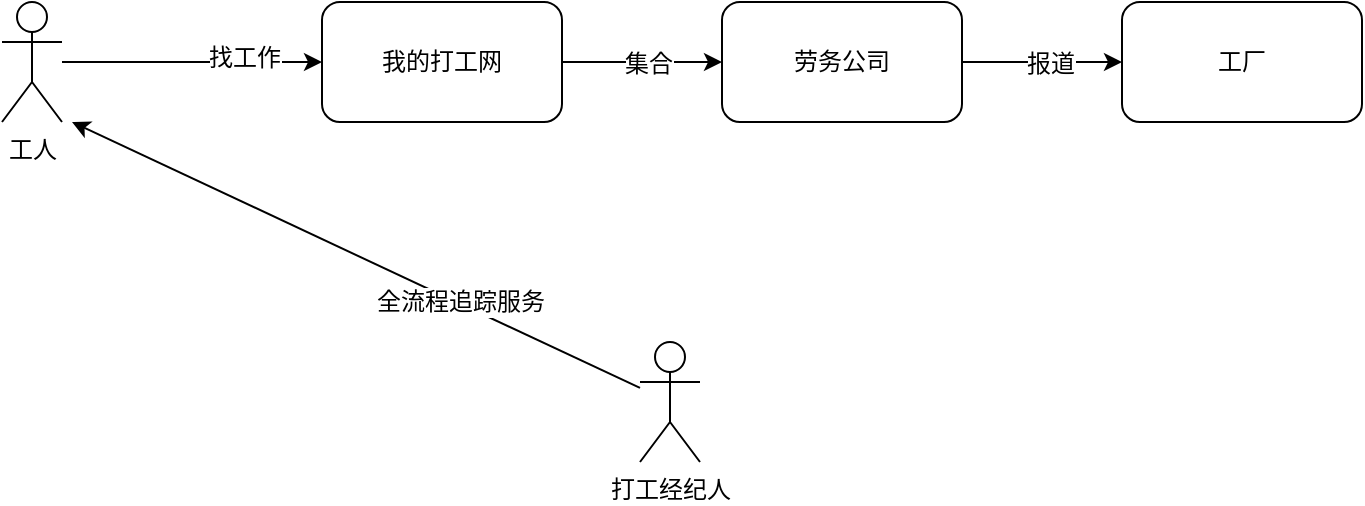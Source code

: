 <mxfile version="12.8.2" type="github">
  <diagram id="KpMY41GrqvHkRm1AB-zd" name="第 1 页">
    <mxGraphModel dx="946" dy="662" grid="1" gridSize="10" guides="1" tooltips="1" connect="1" arrows="1" fold="1" page="1" pageScale="1" pageWidth="827" pageHeight="1169" math="0" shadow="0">
      <root>
        <mxCell id="0" />
        <mxCell id="1" parent="0" />
        <mxCell id="YyOLekmuATzYL3bmThHH-14" value="" style="edgeStyle=orthogonalEdgeStyle;rounded=0;orthogonalLoop=1;jettySize=auto;html=1;entryX=0;entryY=0.5;entryDx=0;entryDy=0;" edge="1" parent="1" source="YyOLekmuATzYL3bmThHH-1" target="YyOLekmuATzYL3bmThHH-4">
          <mxGeometry relative="1" as="geometry">
            <mxPoint x="175" y="130" as="targetPoint" />
          </mxGeometry>
        </mxCell>
        <mxCell id="YyOLekmuATzYL3bmThHH-15" value="找工作" style="text;html=1;align=center;verticalAlign=middle;resizable=0;points=[];labelBackgroundColor=#ffffff;" vertex="1" connectable="0" parent="YyOLekmuATzYL3bmThHH-14">
          <mxGeometry x="0.4" y="2" relative="1" as="geometry">
            <mxPoint as="offset" />
          </mxGeometry>
        </mxCell>
        <mxCell id="YyOLekmuATzYL3bmThHH-1" value="工人" style="shape=umlActor;verticalLabelPosition=bottom;labelBackgroundColor=#ffffff;verticalAlign=top;html=1;outlineConnect=0;" vertex="1" parent="1">
          <mxGeometry x="65" y="100" width="30" height="60" as="geometry" />
        </mxCell>
        <mxCell id="YyOLekmuATzYL3bmThHH-10" value="" style="edgeStyle=orthogonalEdgeStyle;rounded=0;orthogonalLoop=1;jettySize=auto;html=1;" edge="1" parent="1" source="YyOLekmuATzYL3bmThHH-4" target="YyOLekmuATzYL3bmThHH-9">
          <mxGeometry relative="1" as="geometry" />
        </mxCell>
        <mxCell id="YyOLekmuATzYL3bmThHH-16" value="集合" style="text;html=1;align=center;verticalAlign=middle;resizable=0;points=[];labelBackgroundColor=#ffffff;" vertex="1" connectable="0" parent="YyOLekmuATzYL3bmThHH-10">
          <mxGeometry x="0.075" y="-1" relative="1" as="geometry">
            <mxPoint as="offset" />
          </mxGeometry>
        </mxCell>
        <mxCell id="YyOLekmuATzYL3bmThHH-4" value="我的打工网" style="rounded=1;whiteSpace=wrap;html=1;" vertex="1" parent="1">
          <mxGeometry x="225" y="100" width="120" height="60" as="geometry" />
        </mxCell>
        <mxCell id="YyOLekmuATzYL3bmThHH-12" value="" style="edgeStyle=orthogonalEdgeStyle;rounded=0;orthogonalLoop=1;jettySize=auto;html=1;" edge="1" parent="1" source="YyOLekmuATzYL3bmThHH-9" target="YyOLekmuATzYL3bmThHH-11">
          <mxGeometry relative="1" as="geometry" />
        </mxCell>
        <mxCell id="YyOLekmuATzYL3bmThHH-17" value="报道" style="text;html=1;align=center;verticalAlign=middle;resizable=0;points=[];labelBackgroundColor=#ffffff;" vertex="1" connectable="0" parent="YyOLekmuATzYL3bmThHH-12">
          <mxGeometry x="0.1" y="-1" relative="1" as="geometry">
            <mxPoint as="offset" />
          </mxGeometry>
        </mxCell>
        <mxCell id="YyOLekmuATzYL3bmThHH-9" value="劳务公司" style="rounded=1;whiteSpace=wrap;html=1;" vertex="1" parent="1">
          <mxGeometry x="425" y="100" width="120" height="60" as="geometry" />
        </mxCell>
        <mxCell id="YyOLekmuATzYL3bmThHH-11" value="工厂" style="rounded=1;whiteSpace=wrap;html=1;" vertex="1" parent="1">
          <mxGeometry x="625" y="100" width="120" height="60" as="geometry" />
        </mxCell>
        <mxCell id="YyOLekmuATzYL3bmThHH-19" value="" style="rounded=0;orthogonalLoop=1;jettySize=auto;html=1;" edge="1" parent="1" source="YyOLekmuATzYL3bmThHH-5">
          <mxGeometry relative="1" as="geometry">
            <mxPoint x="100" y="160" as="targetPoint" />
          </mxGeometry>
        </mxCell>
        <mxCell id="YyOLekmuATzYL3bmThHH-20" value="全流程追踪服务" style="text;html=1;align=center;verticalAlign=middle;resizable=0;points=[];labelBackgroundColor=#ffffff;" vertex="1" connectable="0" parent="YyOLekmuATzYL3bmThHH-19">
          <mxGeometry x="-0.36" y="-1" relative="1" as="geometry">
            <mxPoint as="offset" />
          </mxGeometry>
        </mxCell>
        <mxCell id="YyOLekmuATzYL3bmThHH-5" value="打工经纪人" style="shape=umlActor;verticalLabelPosition=bottom;labelBackgroundColor=#ffffff;verticalAlign=top;html=1;outlineConnect=0;" vertex="1" parent="1">
          <mxGeometry x="384" y="270" width="30" height="60" as="geometry" />
        </mxCell>
      </root>
    </mxGraphModel>
  </diagram>
</mxfile>
